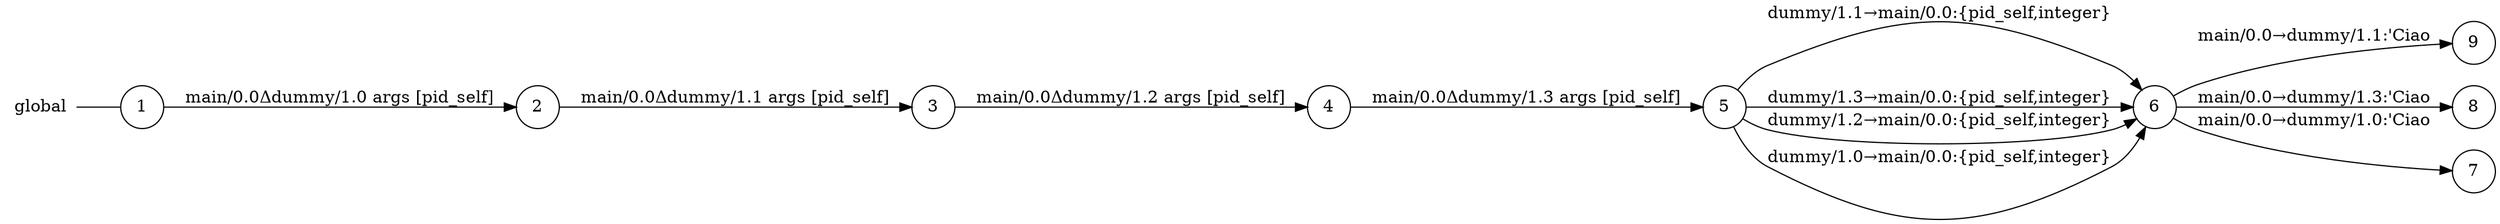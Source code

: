 digraph global {
	rankdir="LR";
	n_0 [label="global", shape="plaintext"];
	n_1 [id="5", shape=circle, label="5"];
	n_2 [id="6", shape=circle, label="6"];
	n_3 [id="1", shape=circle, label="1"];
	n_0 -> n_3 [arrowhead=none];
	n_4 [id="9", shape=circle, label="9"];
	n_5 [id="2", shape=circle, label="2"];
	n_6 [id="8", shape=circle, label="8"];
	n_7 [id="4", shape=circle, label="4"];
	n_8 [id="7", shape=circle, label="7"];
	n_9 [id="3", shape=circle, label="3"];

	n_3 -> n_5 [id="[$e|0]", label="main/0.0Δdummy/1.0 args [pid_self]"];
	n_1 -> n_2 [id="[$e|5]", label="dummy/1.1→main/0.0:{pid_self,integer}"];
	n_9 -> n_7 [id="[$e|2]", label="main/0.0Δdummy/1.2 args [pid_self]"];
	n_2 -> n_4 [id="[$e|10]", label="main/0.0→dummy/1.1:'Ciao"];
	n_7 -> n_1 [id="[$e|3]", label="main/0.0Δdummy/1.3 args [pid_self]"];
	n_1 -> n_2 [id="[$e|7]", label="dummy/1.3→main/0.0:{pid_self,integer}"];
	n_2 -> n_8 [id="[$e|8]", label="main/0.0→dummy/1.0:'Ciao"];
	n_5 -> n_9 [id="[$e|1]", label="main/0.0Δdummy/1.1 args [pid_self]"];
	n_1 -> n_2 [id="[$e|6]", label="dummy/1.2→main/0.0:{pid_self,integer}"];
	n_2 -> n_6 [id="[$e|9]", label="main/0.0→dummy/1.3:'Ciao"];
	n_1 -> n_2 [id="[$e|4]", label="dummy/1.0→main/0.0:{pid_self,integer}"];
}
